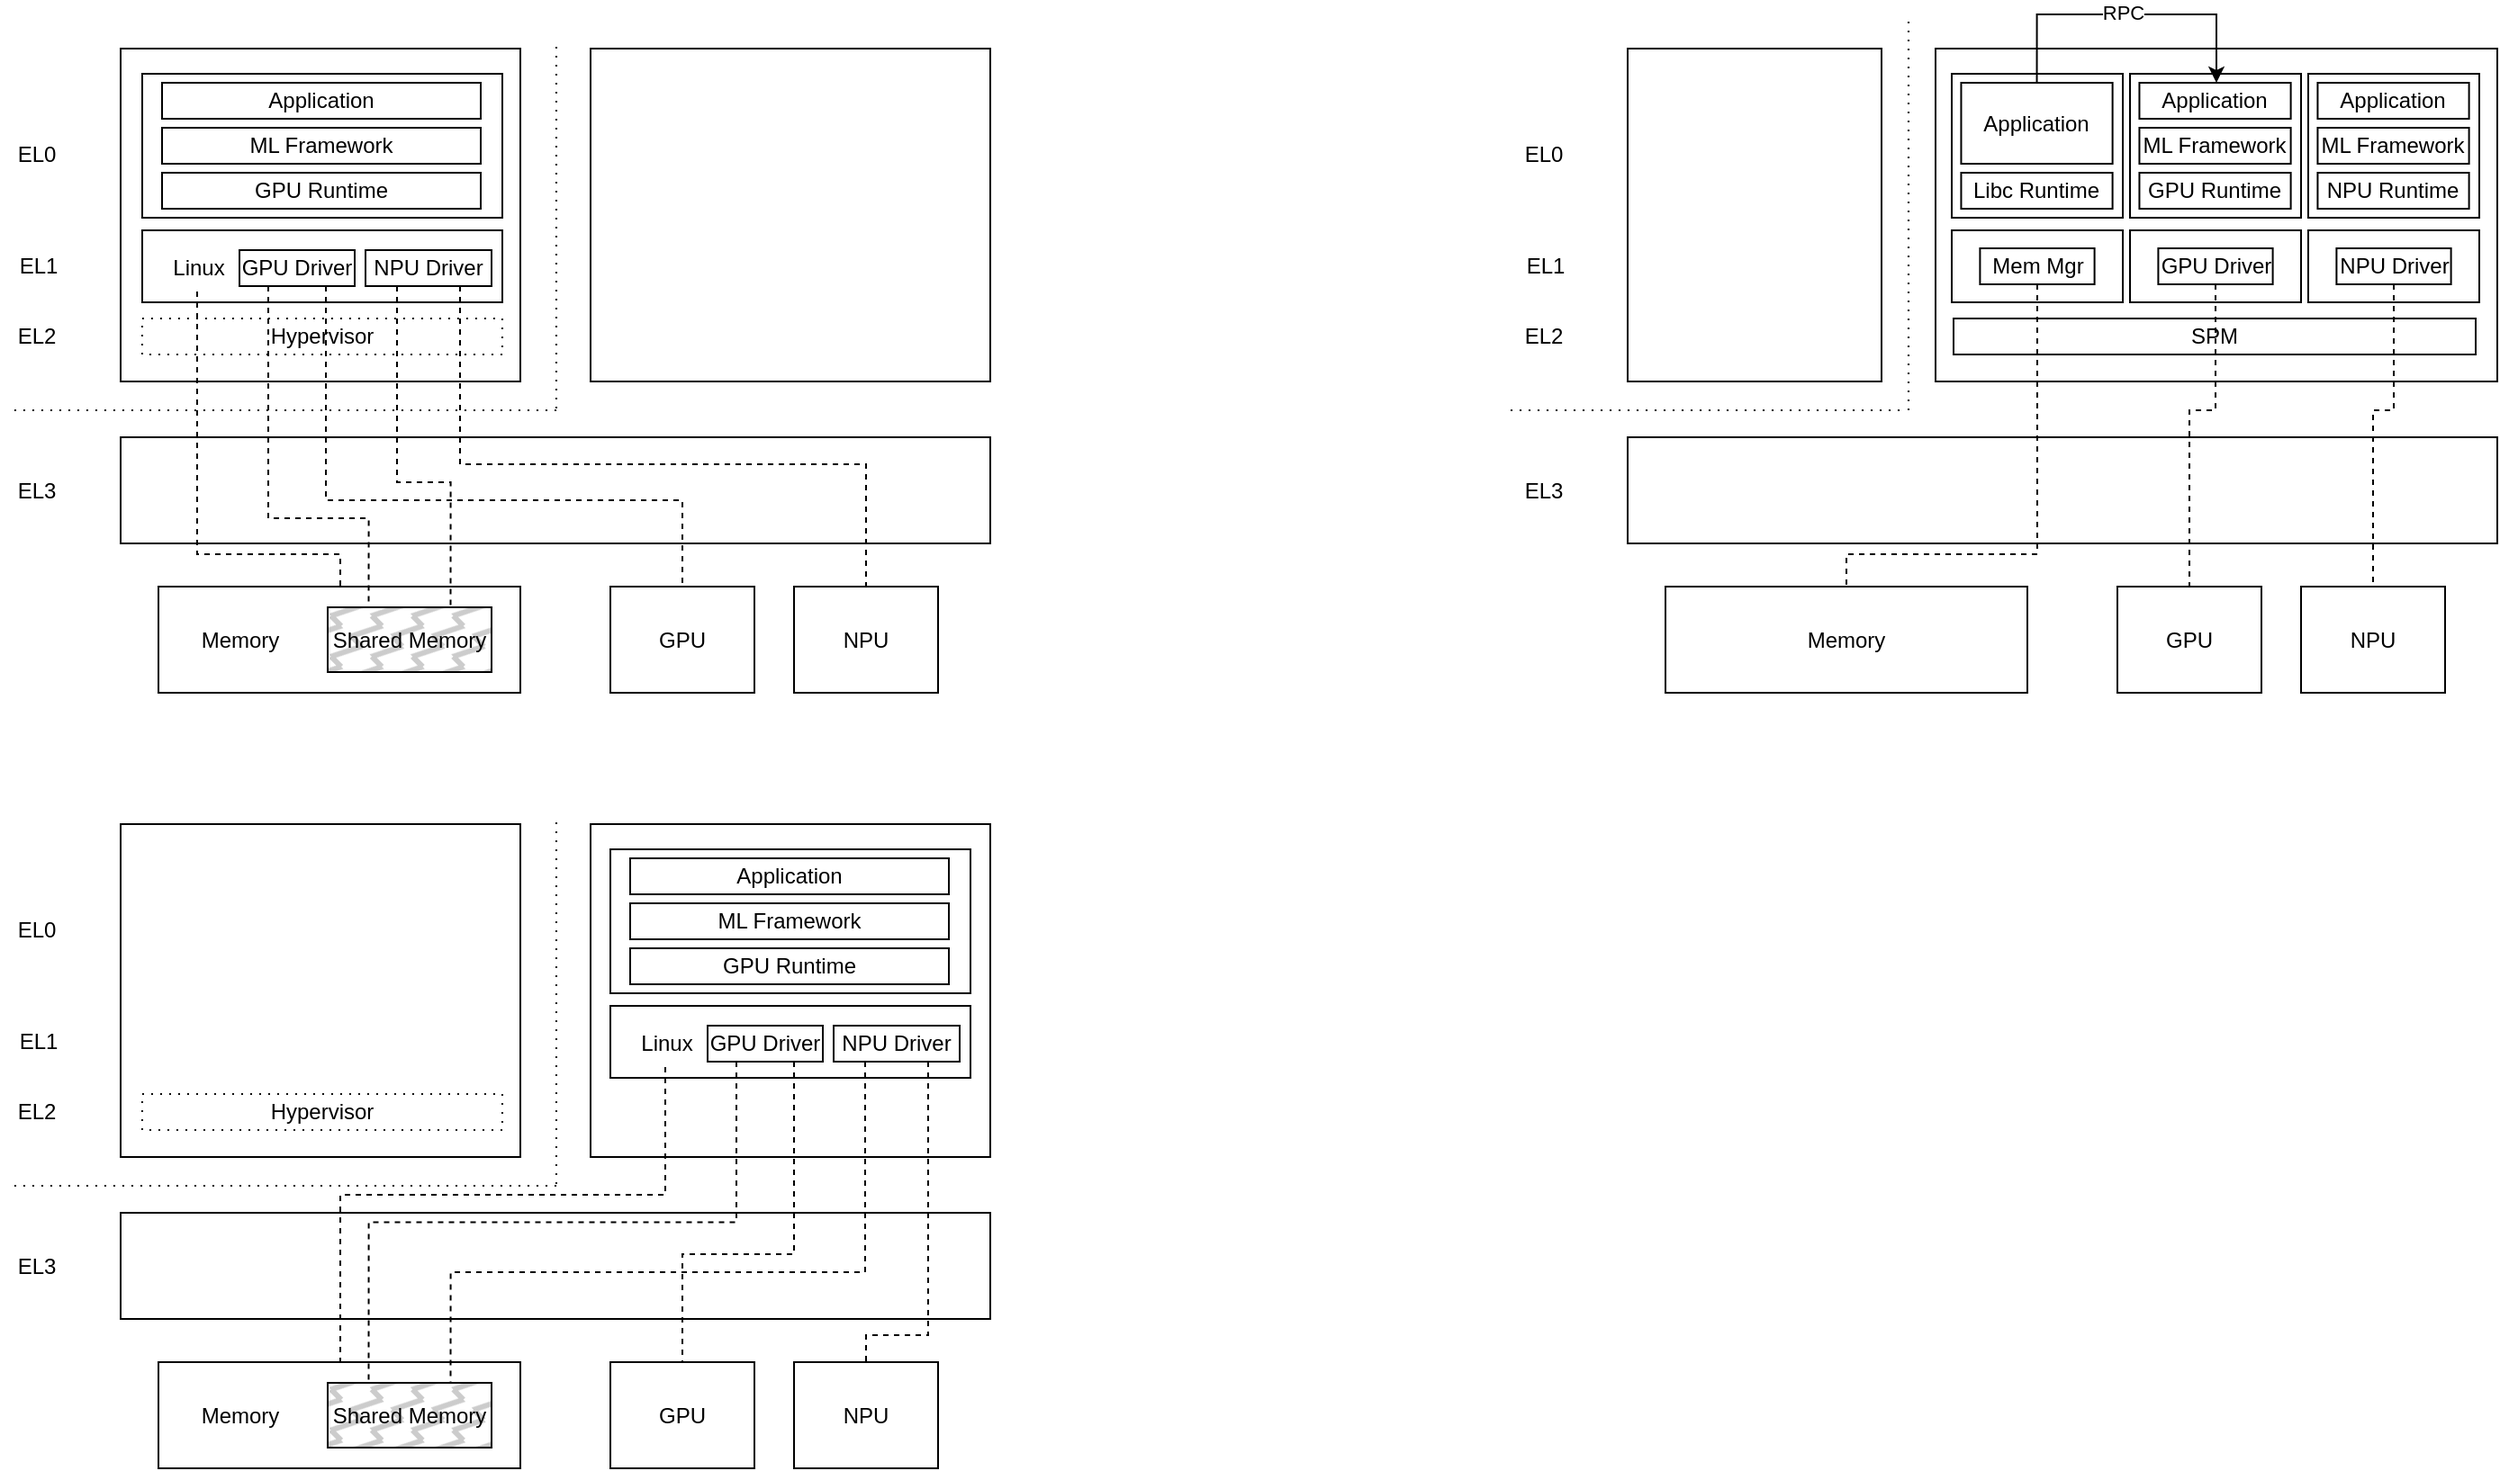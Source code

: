 <mxfile version="24.0.7" type="github">
  <diagram name="第 1 页" id="BE_PAi5nMcG8C3IbTK2u">
    <mxGraphModel dx="607" dy="759" grid="0" gridSize="10" guides="1" tooltips="1" connect="1" arrows="1" fold="1" page="1" pageScale="1" pageWidth="827" pageHeight="1169" math="0" shadow="0">
      <root>
        <mxCell id="0" />
        <mxCell id="1" parent="0" />
        <mxCell id="-0u8-a2et9ouTV1f9GOQ-1" value="" style="rounded=0;whiteSpace=wrap;html=1;" vertex="1" parent="1">
          <mxGeometry x="1180" y="39" width="222" height="185" as="geometry" />
        </mxCell>
        <mxCell id="-0u8-a2et9ouTV1f9GOQ-2" value="" style="rounded=0;whiteSpace=wrap;html=1;" vertex="1" parent="1">
          <mxGeometry x="919" y="39" width="222" height="185" as="geometry" />
        </mxCell>
        <mxCell id="-0u8-a2et9ouTV1f9GOQ-3" value="" style="rounded=0;whiteSpace=wrap;html=1;" vertex="1" parent="1">
          <mxGeometry x="931" y="140" width="200" height="40" as="geometry" />
        </mxCell>
        <mxCell id="-0u8-a2et9ouTV1f9GOQ-4" value="" style="rounded=0;whiteSpace=wrap;html=1;" vertex="1" parent="1">
          <mxGeometry x="931" y="53" width="200" height="80" as="geometry" />
        </mxCell>
        <mxCell id="-0u8-a2et9ouTV1f9GOQ-5" value="GPU Driver" style="rounded=0;whiteSpace=wrap;html=1;fillStyle=auto;fillColor=#FFFFFF;" vertex="1" parent="1">
          <mxGeometry x="985" y="151" width="64" height="20" as="geometry" />
        </mxCell>
        <mxCell id="-0u8-a2et9ouTV1f9GOQ-6" value="EL1" style="text;html=1;align=center;verticalAlign=middle;resizable=0;points=[];autosize=1;strokeColor=none;fillColor=none;rounded=0;" vertex="1" parent="1">
          <mxGeometry x="852.5" y="145" width="40" height="30" as="geometry" />
        </mxCell>
        <mxCell id="-0u8-a2et9ouTV1f9GOQ-7" value="EL0" style="text;html=1;align=center;verticalAlign=middle;resizable=0;points=[];autosize=1;strokeColor=none;fillColor=none;rounded=0;" vertex="1" parent="1">
          <mxGeometry x="852" y="83" width="40" height="30" as="geometry" />
        </mxCell>
        <mxCell id="-0u8-a2et9ouTV1f9GOQ-8" value="Hypervisor" style="rounded=0;whiteSpace=wrap;html=1;dashed=1;dashPattern=1 4;" vertex="1" parent="1">
          <mxGeometry x="931" y="189" width="200" height="20" as="geometry" />
        </mxCell>
        <mxCell id="-0u8-a2et9ouTV1f9GOQ-9" value="EL2" style="text;html=1;align=center;verticalAlign=middle;resizable=0;points=[];autosize=1;strokeColor=none;fillColor=none;rounded=0;" vertex="1" parent="1">
          <mxGeometry x="852" y="184" width="40" height="30" as="geometry" />
        </mxCell>
        <mxCell id="-0u8-a2et9ouTV1f9GOQ-10" value="EL3" style="text;html=1;align=center;verticalAlign=middle;resizable=0;points=[];autosize=1;strokeColor=none;fillColor=none;rounded=0;" vertex="1" parent="1">
          <mxGeometry x="852" y="269.5" width="40" height="30" as="geometry" />
        </mxCell>
        <mxCell id="-0u8-a2et9ouTV1f9GOQ-11" value="ML Framework" style="rounded=0;whiteSpace=wrap;html=1;fillStyle=auto;fillColor=#FFFFFF;" vertex="1" parent="1">
          <mxGeometry x="942" y="83" width="177" height="20" as="geometry" />
        </mxCell>
        <mxCell id="-0u8-a2et9ouTV1f9GOQ-12" value="GPU Runtime" style="rounded=0;whiteSpace=wrap;html=1;fillStyle=auto;fillColor=#FFFFFF;" vertex="1" parent="1">
          <mxGeometry x="942" y="108" width="177" height="20" as="geometry" />
        </mxCell>
        <mxCell id="-0u8-a2et9ouTV1f9GOQ-13" value="Application" style="rounded=0;whiteSpace=wrap;html=1;fillStyle=auto;fillColor=#FFFFFF;" vertex="1" parent="1">
          <mxGeometry x="942" y="58" width="177" height="20" as="geometry" />
        </mxCell>
        <mxCell id="-0u8-a2et9ouTV1f9GOQ-14" value="" style="rounded=0;whiteSpace=wrap;html=1;" vertex="1" parent="1">
          <mxGeometry x="919" y="255" width="483" height="59" as="geometry" />
        </mxCell>
        <mxCell id="-0u8-a2et9ouTV1f9GOQ-15" value="" style="rounded=0;whiteSpace=wrap;html=1;" vertex="1" parent="1">
          <mxGeometry x="940" y="338" width="201" height="59" as="geometry" />
        </mxCell>
        <mxCell id="-0u8-a2et9ouTV1f9GOQ-16" value="GPU" style="rounded=0;whiteSpace=wrap;html=1;" vertex="1" parent="1">
          <mxGeometry x="1191" y="338" width="80" height="59" as="geometry" />
        </mxCell>
        <mxCell id="-0u8-a2et9ouTV1f9GOQ-17" value="NPU" style="rounded=0;whiteSpace=wrap;html=1;" vertex="1" parent="1">
          <mxGeometry x="1293" y="338" width="80" height="59" as="geometry" />
        </mxCell>
        <mxCell id="-0u8-a2et9ouTV1f9GOQ-33" style="edgeStyle=orthogonalEdgeStyle;rounded=0;orthogonalLoop=1;jettySize=auto;html=1;dashed=1;endArrow=none;endFill=0;" edge="1" parent="1" source="-0u8-a2et9ouTV1f9GOQ-34" target="-0u8-a2et9ouTV1f9GOQ-15">
          <mxGeometry relative="1" as="geometry">
            <Array as="points">
              <mxPoint x="962" y="320" />
              <mxPoint x="1041" y="320" />
            </Array>
          </mxGeometry>
        </mxCell>
        <mxCell id="-0u8-a2et9ouTV1f9GOQ-34" value="Linux" style="text;html=1;align=center;verticalAlign=middle;resizable=0;points=[];autosize=1;strokeColor=none;fillColor=none;rounded=0;" vertex="1" parent="1">
          <mxGeometry x="938" y="148" width="47" height="26" as="geometry" />
        </mxCell>
        <mxCell id="-0u8-a2et9ouTV1f9GOQ-36" style="edgeStyle=orthogonalEdgeStyle;rounded=0;orthogonalLoop=1;jettySize=auto;html=1;dashed=1;endArrow=none;endFill=0;exitX=0.75;exitY=1;exitDx=0;exitDy=0;" edge="1" parent="1" source="-0u8-a2et9ouTV1f9GOQ-77" target="-0u8-a2et9ouTV1f9GOQ-17">
          <mxGeometry relative="1" as="geometry">
            <Array as="points">
              <mxPoint x="1108" y="270" />
              <mxPoint x="1333" y="270" />
            </Array>
            <mxPoint x="1343.5" y="170" as="sourcePoint" />
          </mxGeometry>
        </mxCell>
        <mxCell id="-0u8-a2et9ouTV1f9GOQ-37" value="" style="endArrow=none;dashed=1;html=1;rounded=0;dashPattern=1 4;" edge="1" parent="1">
          <mxGeometry width="50" height="50" relative="1" as="geometry">
            <mxPoint x="1161" y="239" as="sourcePoint" />
            <mxPoint x="1161" y="36" as="targetPoint" />
          </mxGeometry>
        </mxCell>
        <mxCell id="-0u8-a2et9ouTV1f9GOQ-38" value="" style="endArrow=none;dashed=1;html=1;rounded=0;dashPattern=1 4;" edge="1" parent="1">
          <mxGeometry width="50" height="50" relative="1" as="geometry">
            <mxPoint x="1161" y="240" as="sourcePoint" />
            <mxPoint x="859" y="240" as="targetPoint" />
          </mxGeometry>
        </mxCell>
        <mxCell id="-0u8-a2et9ouTV1f9GOQ-39" value="" style="rounded=0;whiteSpace=wrap;html=1;" vertex="1" parent="1">
          <mxGeometry x="1927" y="39" width="312" height="185" as="geometry" />
        </mxCell>
        <mxCell id="-0u8-a2et9ouTV1f9GOQ-40" value="" style="rounded=0;whiteSpace=wrap;html=1;" vertex="1" parent="1">
          <mxGeometry x="1756" y="39" width="141" height="185" as="geometry" />
        </mxCell>
        <mxCell id="-0u8-a2et9ouTV1f9GOQ-44" value="EL1" style="text;html=1;align=center;verticalAlign=middle;resizable=0;points=[];autosize=1;strokeColor=none;fillColor=none;rounded=0;" vertex="1" parent="1">
          <mxGeometry x="1689.5" y="145" width="40" height="30" as="geometry" />
        </mxCell>
        <mxCell id="-0u8-a2et9ouTV1f9GOQ-45" value="EL0" style="text;html=1;align=center;verticalAlign=middle;resizable=0;points=[];autosize=1;strokeColor=none;fillColor=none;rounded=0;" vertex="1" parent="1">
          <mxGeometry x="1689" y="83" width="40" height="30" as="geometry" />
        </mxCell>
        <mxCell id="-0u8-a2et9ouTV1f9GOQ-47" value="EL2" style="text;html=1;align=center;verticalAlign=middle;resizable=0;points=[];autosize=1;strokeColor=none;fillColor=none;rounded=0;" vertex="1" parent="1">
          <mxGeometry x="1689" y="184" width="40" height="30" as="geometry" />
        </mxCell>
        <mxCell id="-0u8-a2et9ouTV1f9GOQ-48" value="EL3" style="text;html=1;align=center;verticalAlign=middle;resizable=0;points=[];autosize=1;strokeColor=none;fillColor=none;rounded=0;" vertex="1" parent="1">
          <mxGeometry x="1689" y="269.5" width="40" height="30" as="geometry" />
        </mxCell>
        <mxCell id="-0u8-a2et9ouTV1f9GOQ-52" value="" style="rounded=0;whiteSpace=wrap;html=1;" vertex="1" parent="1">
          <mxGeometry x="1756" y="255" width="483" height="59" as="geometry" />
        </mxCell>
        <mxCell id="-0u8-a2et9ouTV1f9GOQ-53" value="Memory" style="rounded=0;whiteSpace=wrap;html=1;" vertex="1" parent="1">
          <mxGeometry x="1777" y="338" width="201" height="59" as="geometry" />
        </mxCell>
        <mxCell id="-0u8-a2et9ouTV1f9GOQ-54" value="GPU" style="rounded=0;whiteSpace=wrap;html=1;" vertex="1" parent="1">
          <mxGeometry x="2028" y="338" width="80" height="59" as="geometry" />
        </mxCell>
        <mxCell id="-0u8-a2et9ouTV1f9GOQ-55" value="NPU" style="rounded=0;whiteSpace=wrap;html=1;" vertex="1" parent="1">
          <mxGeometry x="2130" y="338" width="80" height="59" as="geometry" />
        </mxCell>
        <mxCell id="-0u8-a2et9ouTV1f9GOQ-56" value="SPM" style="rounded=0;whiteSpace=wrap;html=1;" vertex="1" parent="1">
          <mxGeometry x="1937" y="189" width="290" height="20" as="geometry" />
        </mxCell>
        <mxCell id="-0u8-a2et9ouTV1f9GOQ-57" value="" style="group" vertex="1" connectable="0" parent="1">
          <mxGeometry x="2035" y="53" width="95" height="127" as="geometry" />
        </mxCell>
        <mxCell id="-0u8-a2et9ouTV1f9GOQ-58" value="" style="rounded=0;whiteSpace=wrap;html=1;" vertex="1" parent="-0u8-a2et9ouTV1f9GOQ-57">
          <mxGeometry y="87" width="95" height="40" as="geometry" />
        </mxCell>
        <mxCell id="-0u8-a2et9ouTV1f9GOQ-59" value="" style="rounded=0;whiteSpace=wrap;html=1;" vertex="1" parent="-0u8-a2et9ouTV1f9GOQ-57">
          <mxGeometry width="95" height="80" as="geometry" />
        </mxCell>
        <mxCell id="-0u8-a2et9ouTV1f9GOQ-60" value="GPU Driver" style="rounded=0;whiteSpace=wrap;html=1;fillStyle=auto;fillColor=#FFFFFF;" vertex="1" parent="-0u8-a2et9ouTV1f9GOQ-57">
          <mxGeometry x="15.704" y="97" width="63.592" height="20" as="geometry" />
        </mxCell>
        <mxCell id="-0u8-a2et9ouTV1f9GOQ-61" value="ML Framework" style="rounded=0;whiteSpace=wrap;html=1;fillStyle=auto;fillColor=#FFFFFF;" vertex="1" parent="-0u8-a2et9ouTV1f9GOQ-57">
          <mxGeometry x="5.225" y="30" width="84.075" height="20" as="geometry" />
        </mxCell>
        <mxCell id="-0u8-a2et9ouTV1f9GOQ-62" value="GPU Runtime" style="rounded=0;whiteSpace=wrap;html=1;fillStyle=auto;fillColor=#FFFFFF;" vertex="1" parent="-0u8-a2et9ouTV1f9GOQ-57">
          <mxGeometry x="5.225" y="55" width="84.075" height="20" as="geometry" />
        </mxCell>
        <mxCell id="-0u8-a2et9ouTV1f9GOQ-63" value="Application" style="rounded=0;whiteSpace=wrap;html=1;fillStyle=auto;fillColor=#FFFFFF;" vertex="1" parent="-0u8-a2et9ouTV1f9GOQ-57">
          <mxGeometry x="5.225" y="5" width="84.075" height="20" as="geometry" />
        </mxCell>
        <mxCell id="-0u8-a2et9ouTV1f9GOQ-64" value="" style="group" vertex="1" connectable="0" parent="1">
          <mxGeometry x="2134" y="53" width="95" height="127" as="geometry" />
        </mxCell>
        <mxCell id="-0u8-a2et9ouTV1f9GOQ-65" value="" style="rounded=0;whiteSpace=wrap;html=1;" vertex="1" parent="-0u8-a2et9ouTV1f9GOQ-64">
          <mxGeometry y="87" width="95" height="40" as="geometry" />
        </mxCell>
        <mxCell id="-0u8-a2et9ouTV1f9GOQ-66" value="" style="rounded=0;whiteSpace=wrap;html=1;" vertex="1" parent="-0u8-a2et9ouTV1f9GOQ-64">
          <mxGeometry width="95" height="80" as="geometry" />
        </mxCell>
        <mxCell id="-0u8-a2et9ouTV1f9GOQ-67" value="NPU Driver" style="rounded=0;whiteSpace=wrap;html=1;fillStyle=auto;fillColor=#FFFFFF;" vertex="1" parent="-0u8-a2et9ouTV1f9GOQ-64">
          <mxGeometry x="15.704" y="97" width="63.592" height="20" as="geometry" />
        </mxCell>
        <mxCell id="-0u8-a2et9ouTV1f9GOQ-68" value="ML Framework" style="rounded=0;whiteSpace=wrap;html=1;fillStyle=auto;fillColor=#FFFFFF;" vertex="1" parent="-0u8-a2et9ouTV1f9GOQ-64">
          <mxGeometry x="5.225" y="30" width="84.075" height="20" as="geometry" />
        </mxCell>
        <mxCell id="-0u8-a2et9ouTV1f9GOQ-69" value="NPU Runtime" style="rounded=0;whiteSpace=wrap;html=1;fillStyle=auto;fillColor=#FFFFFF;" vertex="1" parent="-0u8-a2et9ouTV1f9GOQ-64">
          <mxGeometry x="5.225" y="55" width="84.075" height="20" as="geometry" />
        </mxCell>
        <mxCell id="-0u8-a2et9ouTV1f9GOQ-70" value="Application" style="rounded=0;whiteSpace=wrap;html=1;fillStyle=auto;fillColor=#FFFFFF;" vertex="1" parent="-0u8-a2et9ouTV1f9GOQ-64">
          <mxGeometry x="5.225" y="5" width="84.075" height="20" as="geometry" />
        </mxCell>
        <mxCell id="-0u8-a2et9ouTV1f9GOQ-73" style="edgeStyle=orthogonalEdgeStyle;rounded=0;orthogonalLoop=1;jettySize=auto;html=1;dashed=1;endArrow=none;endFill=0;" edge="1" parent="1" source="-0u8-a2et9ouTV1f9GOQ-60" target="-0u8-a2et9ouTV1f9GOQ-54">
          <mxGeometry relative="1" as="geometry">
            <Array as="points">
              <mxPoint x="2083" y="240" />
              <mxPoint x="2068" y="240" />
            </Array>
          </mxGeometry>
        </mxCell>
        <mxCell id="-0u8-a2et9ouTV1f9GOQ-74" style="edgeStyle=orthogonalEdgeStyle;rounded=0;orthogonalLoop=1;jettySize=auto;html=1;dashed=1;endArrow=none;endFill=0;" edge="1" parent="1" source="-0u8-a2et9ouTV1f9GOQ-67" target="-0u8-a2et9ouTV1f9GOQ-55">
          <mxGeometry relative="1" as="geometry">
            <Array as="points">
              <mxPoint x="2182" y="240" />
              <mxPoint x="2170" y="240" />
            </Array>
          </mxGeometry>
        </mxCell>
        <mxCell id="-0u8-a2et9ouTV1f9GOQ-75" value="" style="endArrow=none;dashed=1;html=1;rounded=0;dashPattern=1 4;" edge="1" parent="1">
          <mxGeometry width="50" height="50" relative="1" as="geometry">
            <mxPoint x="1912" y="240" as="sourcePoint" />
            <mxPoint x="1912" y="22" as="targetPoint" />
          </mxGeometry>
        </mxCell>
        <mxCell id="-0u8-a2et9ouTV1f9GOQ-76" value="" style="endArrow=none;dashed=1;html=1;rounded=0;dashPattern=1 4;" edge="1" parent="1">
          <mxGeometry width="50" height="50" relative="1" as="geometry">
            <mxPoint x="1907" y="240" as="sourcePoint" />
            <mxPoint x="1687" y="240" as="targetPoint" />
          </mxGeometry>
        </mxCell>
        <mxCell id="-0u8-a2et9ouTV1f9GOQ-77" value="NPU Driver" style="rounded=0;whiteSpace=wrap;html=1;fillStyle=auto;fillColor=#FFFFFF;" vertex="1" parent="1">
          <mxGeometry x="1055" y="151" width="70" height="20" as="geometry" />
        </mxCell>
        <mxCell id="-0u8-a2et9ouTV1f9GOQ-78" style="edgeStyle=orthogonalEdgeStyle;rounded=0;orthogonalLoop=1;jettySize=auto;html=1;dashed=1;endArrow=none;endFill=0;exitX=0.75;exitY=1;exitDx=0;exitDy=0;entryX=0.5;entryY=0;entryDx=0;entryDy=0;" edge="1" parent="1" source="-0u8-a2et9ouTV1f9GOQ-5" target="-0u8-a2et9ouTV1f9GOQ-16">
          <mxGeometry relative="1" as="geometry">
            <Array as="points">
              <mxPoint x="1033" y="290" />
              <mxPoint x="1231" y="290" />
            </Array>
            <mxPoint x="974" y="184" as="sourcePoint" />
            <mxPoint x="1051" y="348" as="targetPoint" />
          </mxGeometry>
        </mxCell>
        <mxCell id="-0u8-a2et9ouTV1f9GOQ-80" value="" style="group" vertex="1" connectable="0" parent="1">
          <mxGeometry x="1936" y="53" width="95" height="127" as="geometry" />
        </mxCell>
        <mxCell id="-0u8-a2et9ouTV1f9GOQ-81" value="" style="rounded=0;whiteSpace=wrap;html=1;" vertex="1" parent="-0u8-a2et9ouTV1f9GOQ-80">
          <mxGeometry y="87" width="95" height="40" as="geometry" />
        </mxCell>
        <mxCell id="-0u8-a2et9ouTV1f9GOQ-82" value="" style="rounded=0;whiteSpace=wrap;html=1;" vertex="1" parent="-0u8-a2et9ouTV1f9GOQ-80">
          <mxGeometry width="95" height="80" as="geometry" />
        </mxCell>
        <mxCell id="-0u8-a2et9ouTV1f9GOQ-83" value="Mem Mgr" style="rounded=0;whiteSpace=wrap;html=1;fillStyle=auto;fillColor=#FFFFFF;" vertex="1" parent="-0u8-a2et9ouTV1f9GOQ-80">
          <mxGeometry x="15.704" y="97" width="63.592" height="20" as="geometry" />
        </mxCell>
        <mxCell id="-0u8-a2et9ouTV1f9GOQ-85" value="Libc Runtime" style="rounded=0;whiteSpace=wrap;html=1;fillStyle=auto;fillColor=#FFFFFF;" vertex="1" parent="-0u8-a2et9ouTV1f9GOQ-80">
          <mxGeometry x="5.225" y="55" width="84.075" height="20" as="geometry" />
        </mxCell>
        <mxCell id="-0u8-a2et9ouTV1f9GOQ-86" value="Application" style="rounded=0;whiteSpace=wrap;html=1;fillStyle=auto;fillColor=#FFFFFF;" vertex="1" parent="-0u8-a2et9ouTV1f9GOQ-80">
          <mxGeometry x="5.23" y="5" width="84.08" height="45" as="geometry" />
        </mxCell>
        <mxCell id="-0u8-a2et9ouTV1f9GOQ-88" style="edgeStyle=orthogonalEdgeStyle;rounded=0;orthogonalLoop=1;jettySize=auto;html=1;dashed=1;endArrow=none;endFill=0;exitX=0.5;exitY=1;exitDx=0;exitDy=0;entryX=0.5;entryY=0;entryDx=0;entryDy=0;" edge="1" parent="1" source="-0u8-a2et9ouTV1f9GOQ-83" target="-0u8-a2et9ouTV1f9GOQ-53">
          <mxGeometry relative="1" as="geometry">
            <Array as="points">
              <mxPoint x="1984" y="320" />
              <mxPoint x="1878" y="320" />
            </Array>
            <mxPoint x="2086" y="180" as="sourcePoint" />
            <mxPoint x="2078" y="348" as="targetPoint" />
          </mxGeometry>
        </mxCell>
        <mxCell id="-0u8-a2et9ouTV1f9GOQ-89" style="edgeStyle=orthogonalEdgeStyle;rounded=0;orthogonalLoop=1;jettySize=auto;html=1;exitX=0.5;exitY=0;exitDx=0;exitDy=0;" edge="1" parent="1" source="-0u8-a2et9ouTV1f9GOQ-86" target="-0u8-a2et9ouTV1f9GOQ-63">
          <mxGeometry relative="1" as="geometry">
            <Array as="points">
              <mxPoint x="1983" y="20" />
              <mxPoint x="2083" y="20" />
            </Array>
          </mxGeometry>
        </mxCell>
        <mxCell id="-0u8-a2et9ouTV1f9GOQ-90" value="RPC" style="edgeLabel;html=1;align=center;verticalAlign=middle;resizable=0;points=[];" vertex="1" connectable="0" parent="-0u8-a2et9ouTV1f9GOQ-89">
          <mxGeometry x="-0.025" y="-3" relative="1" as="geometry">
            <mxPoint y="-4" as="offset" />
          </mxGeometry>
        </mxCell>
        <mxCell id="-0u8-a2et9ouTV1f9GOQ-91" value="Memory" style="text;html=1;align=center;verticalAlign=middle;resizable=0;points=[];autosize=1;strokeColor=none;fillColor=none;" vertex="1" parent="1">
          <mxGeometry x="950" y="352.5" width="70" height="30" as="geometry" />
        </mxCell>
        <mxCell id="-0u8-a2et9ouTV1f9GOQ-92" value="Shared Memory" style="rounded=0;whiteSpace=wrap;html=1;fillStyle=zigzag-line;fillColor=#CCCCCC;gradientColor=none;" vertex="1" parent="1">
          <mxGeometry x="1034" y="349.5" width="91" height="36" as="geometry" />
        </mxCell>
        <mxCell id="-0u8-a2et9ouTV1f9GOQ-93" style="edgeStyle=orthogonalEdgeStyle;rounded=0;orthogonalLoop=1;jettySize=auto;html=1;dashed=1;endArrow=none;endFill=0;exitX=0.25;exitY=1;exitDx=0;exitDy=0;entryX=0.25;entryY=0;entryDx=0;entryDy=0;" edge="1" parent="1" source="-0u8-a2et9ouTV1f9GOQ-5" target="-0u8-a2et9ouTV1f9GOQ-92">
          <mxGeometry relative="1" as="geometry">
            <Array as="points">
              <mxPoint x="1001" y="300" />
              <mxPoint x="1057" y="300" />
            </Array>
            <mxPoint x="980" y="420" as="sourcePoint" />
            <mxPoint x="1160" y="460" as="targetPoint" />
          </mxGeometry>
        </mxCell>
        <mxCell id="-0u8-a2et9ouTV1f9GOQ-94" style="edgeStyle=orthogonalEdgeStyle;rounded=0;orthogonalLoop=1;jettySize=auto;html=1;dashed=1;endArrow=none;endFill=0;exitX=0.25;exitY=1;exitDx=0;exitDy=0;entryX=0.75;entryY=0;entryDx=0;entryDy=0;" edge="1" parent="1" source="-0u8-a2et9ouTV1f9GOQ-77" target="-0u8-a2et9ouTV1f9GOQ-92">
          <mxGeometry relative="1" as="geometry">
            <Array as="points">
              <mxPoint x="1073" y="280" />
              <mxPoint x="1102" y="280" />
            </Array>
            <mxPoint x="1118" y="181" as="sourcePoint" />
            <mxPoint x="1343" y="348" as="targetPoint" />
          </mxGeometry>
        </mxCell>
        <mxCell id="-0u8-a2et9ouTV1f9GOQ-95" value="" style="rounded=0;whiteSpace=wrap;html=1;" vertex="1" parent="1">
          <mxGeometry x="1180" y="470" width="222" height="185" as="geometry" />
        </mxCell>
        <mxCell id="-0u8-a2et9ouTV1f9GOQ-96" value="" style="rounded=0;whiteSpace=wrap;html=1;" vertex="1" parent="1">
          <mxGeometry x="919" y="470" width="222" height="185" as="geometry" />
        </mxCell>
        <mxCell id="-0u8-a2et9ouTV1f9GOQ-97" value="" style="rounded=0;whiteSpace=wrap;html=1;" vertex="1" parent="1">
          <mxGeometry x="1191" y="571" width="200" height="40" as="geometry" />
        </mxCell>
        <mxCell id="-0u8-a2et9ouTV1f9GOQ-98" value="" style="rounded=0;whiteSpace=wrap;html=1;" vertex="1" parent="1">
          <mxGeometry x="1191" y="484" width="200" height="80" as="geometry" />
        </mxCell>
        <mxCell id="-0u8-a2et9ouTV1f9GOQ-99" value="GPU Driver" style="rounded=0;whiteSpace=wrap;html=1;fillStyle=auto;fillColor=#FFFFFF;" vertex="1" parent="1">
          <mxGeometry x="1245" y="582" width="64" height="20" as="geometry" />
        </mxCell>
        <mxCell id="-0u8-a2et9ouTV1f9GOQ-100" value="EL1" style="text;html=1;align=center;verticalAlign=middle;resizable=0;points=[];autosize=1;strokeColor=none;fillColor=none;rounded=0;" vertex="1" parent="1">
          <mxGeometry x="852.5" y="576" width="40" height="30" as="geometry" />
        </mxCell>
        <mxCell id="-0u8-a2et9ouTV1f9GOQ-101" value="EL0" style="text;html=1;align=center;verticalAlign=middle;resizable=0;points=[];autosize=1;strokeColor=none;fillColor=none;rounded=0;" vertex="1" parent="1">
          <mxGeometry x="852" y="514" width="40" height="30" as="geometry" />
        </mxCell>
        <mxCell id="-0u8-a2et9ouTV1f9GOQ-102" value="Hypervisor" style="rounded=0;whiteSpace=wrap;html=1;dashed=1;dashPattern=1 4;" vertex="1" parent="1">
          <mxGeometry x="931" y="620" width="200" height="20" as="geometry" />
        </mxCell>
        <mxCell id="-0u8-a2et9ouTV1f9GOQ-103" value="EL2" style="text;html=1;align=center;verticalAlign=middle;resizable=0;points=[];autosize=1;strokeColor=none;fillColor=none;rounded=0;" vertex="1" parent="1">
          <mxGeometry x="852" y="615" width="40" height="30" as="geometry" />
        </mxCell>
        <mxCell id="-0u8-a2et9ouTV1f9GOQ-104" value="EL3" style="text;html=1;align=center;verticalAlign=middle;resizable=0;points=[];autosize=1;strokeColor=none;fillColor=none;rounded=0;" vertex="1" parent="1">
          <mxGeometry x="852" y="700.5" width="40" height="30" as="geometry" />
        </mxCell>
        <mxCell id="-0u8-a2et9ouTV1f9GOQ-105" value="ML Framework" style="rounded=0;whiteSpace=wrap;html=1;fillStyle=auto;fillColor=#FFFFFF;" vertex="1" parent="1">
          <mxGeometry x="1202" y="514" width="177" height="20" as="geometry" />
        </mxCell>
        <mxCell id="-0u8-a2et9ouTV1f9GOQ-106" value="GPU Runtime" style="rounded=0;whiteSpace=wrap;html=1;fillStyle=auto;fillColor=#FFFFFF;" vertex="1" parent="1">
          <mxGeometry x="1202" y="539" width="177" height="20" as="geometry" />
        </mxCell>
        <mxCell id="-0u8-a2et9ouTV1f9GOQ-107" value="Application" style="rounded=0;whiteSpace=wrap;html=1;fillStyle=auto;fillColor=#FFFFFF;" vertex="1" parent="1">
          <mxGeometry x="1202" y="489" width="177" height="20" as="geometry" />
        </mxCell>
        <mxCell id="-0u8-a2et9ouTV1f9GOQ-108" value="" style="rounded=0;whiteSpace=wrap;html=1;" vertex="1" parent="1">
          <mxGeometry x="919" y="686" width="483" height="59" as="geometry" />
        </mxCell>
        <mxCell id="-0u8-a2et9ouTV1f9GOQ-109" value="" style="rounded=0;whiteSpace=wrap;html=1;" vertex="1" parent="1">
          <mxGeometry x="940" y="769" width="201" height="59" as="geometry" />
        </mxCell>
        <mxCell id="-0u8-a2et9ouTV1f9GOQ-110" value="GPU" style="rounded=0;whiteSpace=wrap;html=1;" vertex="1" parent="1">
          <mxGeometry x="1191" y="769" width="80" height="59" as="geometry" />
        </mxCell>
        <mxCell id="-0u8-a2et9ouTV1f9GOQ-111" value="NPU" style="rounded=0;whiteSpace=wrap;html=1;" vertex="1" parent="1">
          <mxGeometry x="1293" y="769" width="80" height="59" as="geometry" />
        </mxCell>
        <mxCell id="-0u8-a2et9ouTV1f9GOQ-112" style="edgeStyle=orthogonalEdgeStyle;rounded=0;orthogonalLoop=1;jettySize=auto;html=1;dashed=1;endArrow=none;endFill=0;" edge="1" parent="1" source="-0u8-a2et9ouTV1f9GOQ-113" target="-0u8-a2et9ouTV1f9GOQ-109">
          <mxGeometry relative="1" as="geometry">
            <Array as="points">
              <mxPoint x="1222" y="676" />
              <mxPoint x="1041" y="676" />
            </Array>
          </mxGeometry>
        </mxCell>
        <mxCell id="-0u8-a2et9ouTV1f9GOQ-113" value="Linux" style="text;html=1;align=center;verticalAlign=middle;resizable=0;points=[];autosize=1;strokeColor=none;fillColor=none;rounded=0;" vertex="1" parent="1">
          <mxGeometry x="1198" y="579" width="47" height="26" as="geometry" />
        </mxCell>
        <mxCell id="-0u8-a2et9ouTV1f9GOQ-114" style="edgeStyle=orthogonalEdgeStyle;rounded=0;orthogonalLoop=1;jettySize=auto;html=1;dashed=1;endArrow=none;endFill=0;exitX=0.75;exitY=1;exitDx=0;exitDy=0;" edge="1" parent="1" source="-0u8-a2et9ouTV1f9GOQ-117" target="-0u8-a2et9ouTV1f9GOQ-111">
          <mxGeometry relative="1" as="geometry">
            <Array as="points">
              <mxPoint x="1368" y="754" />
              <mxPoint x="1333" y="754" />
            </Array>
            <mxPoint x="1343.5" y="601" as="sourcePoint" />
          </mxGeometry>
        </mxCell>
        <mxCell id="-0u8-a2et9ouTV1f9GOQ-115" value="" style="endArrow=none;dashed=1;html=1;rounded=0;dashPattern=1 4;" edge="1" parent="1">
          <mxGeometry width="50" height="50" relative="1" as="geometry">
            <mxPoint x="1161" y="670" as="sourcePoint" />
            <mxPoint x="1161" y="467" as="targetPoint" />
          </mxGeometry>
        </mxCell>
        <mxCell id="-0u8-a2et9ouTV1f9GOQ-116" value="" style="endArrow=none;dashed=1;html=1;rounded=0;dashPattern=1 4;" edge="1" parent="1">
          <mxGeometry width="50" height="50" relative="1" as="geometry">
            <mxPoint x="1161" y="671" as="sourcePoint" />
            <mxPoint x="859" y="671" as="targetPoint" />
          </mxGeometry>
        </mxCell>
        <mxCell id="-0u8-a2et9ouTV1f9GOQ-117" value="NPU Driver" style="rounded=0;whiteSpace=wrap;html=1;fillStyle=auto;fillColor=#FFFFFF;" vertex="1" parent="1">
          <mxGeometry x="1315" y="582" width="70" height="20" as="geometry" />
        </mxCell>
        <mxCell id="-0u8-a2et9ouTV1f9GOQ-118" style="edgeStyle=orthogonalEdgeStyle;rounded=0;orthogonalLoop=1;jettySize=auto;html=1;dashed=1;endArrow=none;endFill=0;exitX=0.75;exitY=1;exitDx=0;exitDy=0;entryX=0.5;entryY=0;entryDx=0;entryDy=0;" edge="1" parent="1" source="-0u8-a2et9ouTV1f9GOQ-99" target="-0u8-a2et9ouTV1f9GOQ-110">
          <mxGeometry relative="1" as="geometry">
            <Array as="points">
              <mxPoint x="1293" y="709" />
              <mxPoint x="1231" y="709" />
            </Array>
            <mxPoint x="974" y="615" as="sourcePoint" />
            <mxPoint x="1051" y="779" as="targetPoint" />
          </mxGeometry>
        </mxCell>
        <mxCell id="-0u8-a2et9ouTV1f9GOQ-119" value="Memory" style="text;html=1;align=center;verticalAlign=middle;resizable=0;points=[];autosize=1;strokeColor=none;fillColor=none;" vertex="1" parent="1">
          <mxGeometry x="950" y="783.5" width="70" height="30" as="geometry" />
        </mxCell>
        <mxCell id="-0u8-a2et9ouTV1f9GOQ-120" value="Shared Memory" style="rounded=0;whiteSpace=wrap;html=1;fillStyle=zigzag-line;fillColor=#CCCCCC;gradientColor=none;" vertex="1" parent="1">
          <mxGeometry x="1034" y="780.5" width="91" height="36" as="geometry" />
        </mxCell>
        <mxCell id="-0u8-a2et9ouTV1f9GOQ-121" style="edgeStyle=orthogonalEdgeStyle;rounded=0;orthogonalLoop=1;jettySize=auto;html=1;dashed=1;endArrow=none;endFill=0;exitX=0.25;exitY=1;exitDx=0;exitDy=0;entryX=0.25;entryY=0;entryDx=0;entryDy=0;" edge="1" parent="1" source="-0u8-a2et9ouTV1f9GOQ-99" target="-0u8-a2et9ouTV1f9GOQ-120">
          <mxGeometry relative="1" as="geometry">
            <mxPoint x="980" y="851" as="sourcePoint" />
            <mxPoint x="1160" y="891" as="targetPoint" />
          </mxGeometry>
        </mxCell>
        <mxCell id="-0u8-a2et9ouTV1f9GOQ-122" style="edgeStyle=orthogonalEdgeStyle;rounded=0;orthogonalLoop=1;jettySize=auto;html=1;dashed=1;endArrow=none;endFill=0;exitX=0.25;exitY=1;exitDx=0;exitDy=0;entryX=0.75;entryY=0;entryDx=0;entryDy=0;" edge="1" parent="1" source="-0u8-a2et9ouTV1f9GOQ-117" target="-0u8-a2et9ouTV1f9GOQ-120">
          <mxGeometry relative="1" as="geometry">
            <Array as="points">
              <mxPoint x="1333" y="719" />
              <mxPoint x="1102" y="719" />
            </Array>
            <mxPoint x="1118" y="612" as="sourcePoint" />
            <mxPoint x="1343" y="779" as="targetPoint" />
          </mxGeometry>
        </mxCell>
      </root>
    </mxGraphModel>
  </diagram>
</mxfile>
